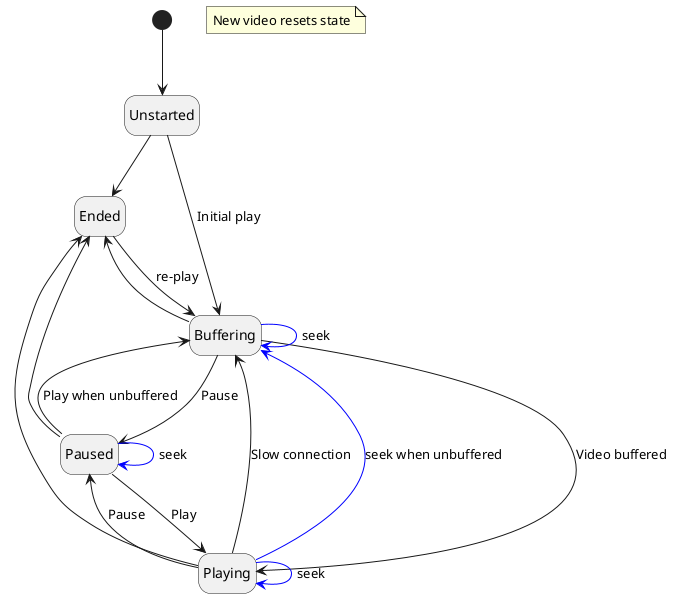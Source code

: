 @startuml Abstracted YouTube Player States

hide empty description

state Unstarted

state Buffering
state Playing
state Paused

state Ended

[*] --> Unstarted

Unstarted --> Buffering : Initial play

Buffering --> Playing : Video buffered
Buffering --> Paused : Pause

Playing --> Paused : Pause
Playing --> Buffering : Slow connection

Paused --> Buffering : Play when unbuffered
Paused --> Playing : Play

Paused -[#blue]-> Paused : seek
Playing -[#blue]-> Buffering : seek when unbuffered
Buffering -[#blue]-> Buffering : seek
Playing -[#blue]-> Playing : seek

Playing --> Ended
Paused --> Ended
Buffering --> Ended
Unstarted --> Ended

Ended -right-> Buffering : re-play

note "New video resets state" as N1

@enduml
